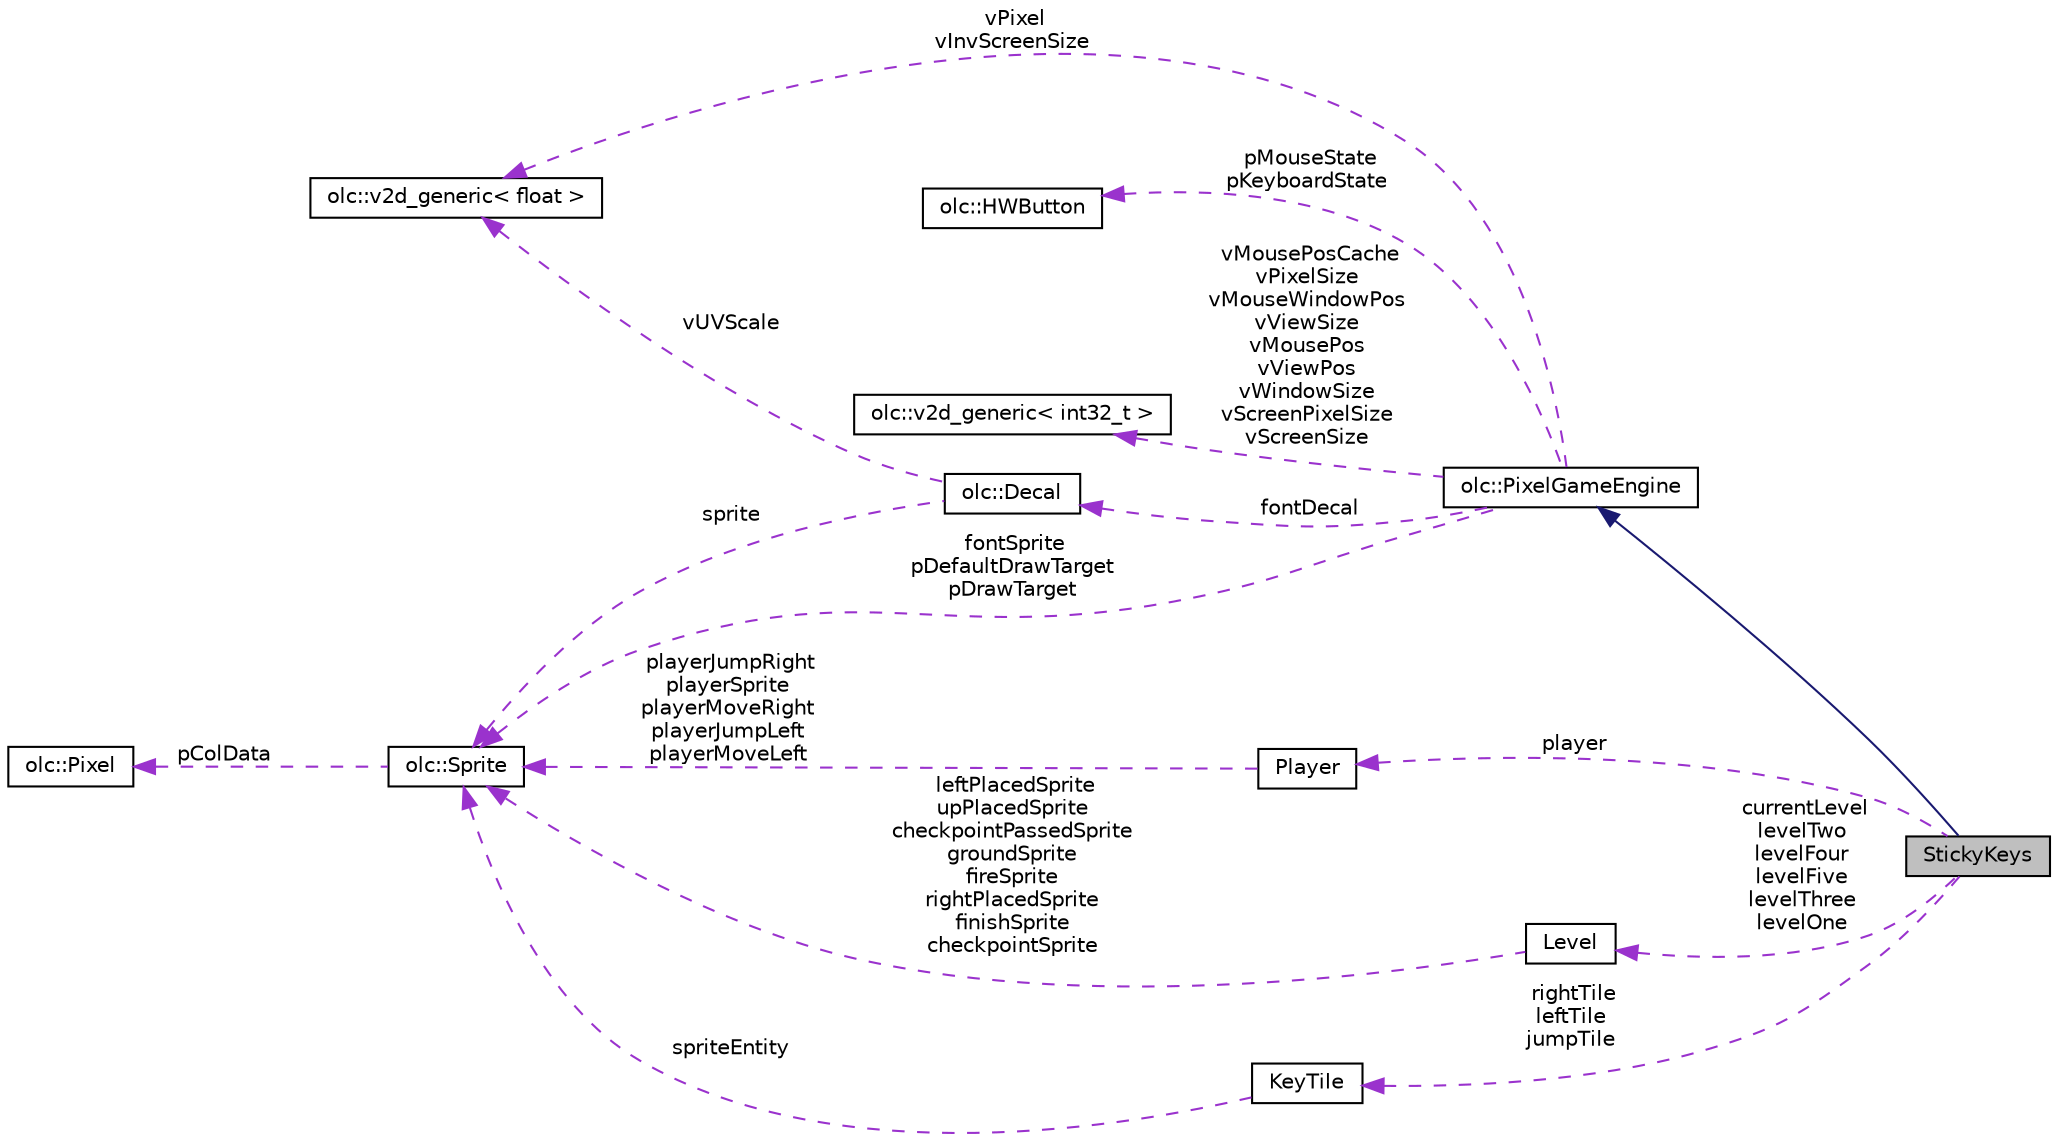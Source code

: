 digraph "StickyKeys"
{
 // LATEX_PDF_SIZE
  edge [fontname="Helvetica",fontsize="10",labelfontname="Helvetica",labelfontsize="10"];
  node [fontname="Helvetica",fontsize="10",shape=record];
  rankdir="LR";
  Node1 [label="StickyKeys",height=0.2,width=0.4,color="black", fillcolor="grey75", style="filled", fontcolor="black",tooltip="This represents the actual engine of the StickyKeys game."];
  Node2 -> Node1 [dir="back",color="midnightblue",fontsize="10",style="solid",fontname="Helvetica"];
  Node2 [label="olc::PixelGameEngine",height=0.2,width=0.4,color="black", fillcolor="white", style="filled",URL="$classolc_1_1PixelGameEngine.html",tooltip=" "];
  Node3 -> Node2 [dir="back",color="darkorchid3",fontsize="10",style="dashed",label=" fontDecal" ,fontname="Helvetica"];
  Node3 [label="olc::Decal",height=0.2,width=0.4,color="black", fillcolor="white", style="filled",URL="$classolc_1_1Decal.html",tooltip=" "];
  Node4 -> Node3 [dir="back",color="darkorchid3",fontsize="10",style="dashed",label=" sprite" ,fontname="Helvetica"];
  Node4 [label="olc::Sprite",height=0.2,width=0.4,color="black", fillcolor="white", style="filled",URL="$classolc_1_1Sprite.html",tooltip=" "];
  Node5 -> Node4 [dir="back",color="darkorchid3",fontsize="10",style="dashed",label=" pColData" ,fontname="Helvetica"];
  Node5 [label="olc::Pixel",height=0.2,width=0.4,color="black", fillcolor="white", style="filled",URL="$structolc_1_1Pixel.html",tooltip=" "];
  Node6 -> Node3 [dir="back",color="darkorchid3",fontsize="10",style="dashed",label=" vUVScale" ,fontname="Helvetica"];
  Node6 [label="olc::v2d_generic\< float \>",height=0.2,width=0.4,color="black", fillcolor="white", style="filled",URL="$structolc_1_1v2d__generic.html",tooltip=" "];
  Node7 -> Node2 [dir="back",color="darkorchid3",fontsize="10",style="dashed",label=" pMouseState\npKeyboardState" ,fontname="Helvetica"];
  Node7 [label="olc::HWButton",height=0.2,width=0.4,color="black", fillcolor="white", style="filled",URL="$structolc_1_1HWButton.html",tooltip=" "];
  Node8 -> Node2 [dir="back",color="darkorchid3",fontsize="10",style="dashed",label=" vMousePosCache\nvPixelSize\nvMouseWindowPos\nvViewSize\nvMousePos\nvViewPos\nvWindowSize\nvScreenPixelSize\nvScreenSize" ,fontname="Helvetica"];
  Node8 [label="olc::v2d_generic\< int32_t \>",height=0.2,width=0.4,color="black", fillcolor="white", style="filled",URL="$structolc_1_1v2d__generic.html",tooltip=" "];
  Node4 -> Node2 [dir="back",color="darkorchid3",fontsize="10",style="dashed",label=" fontSprite\npDefaultDrawTarget\npDrawTarget" ,fontname="Helvetica"];
  Node6 -> Node2 [dir="back",color="darkorchid3",fontsize="10",style="dashed",label=" vPixel\nvInvScreenSize" ,fontname="Helvetica"];
  Node9 -> Node1 [dir="back",color="darkorchid3",fontsize="10",style="dashed",label=" rightTile\nleftTile\njumpTile" ,fontname="Helvetica"];
  Node9 [label="KeyTile",height=0.2,width=0.4,color="black", fillcolor="white", style="filled",URL="$classKeyTile.html",tooltip="This class represents the KeyTile object."];
  Node4 -> Node9 [dir="back",color="darkorchid3",fontsize="10",style="dashed",label=" spriteEntity" ,fontname="Helvetica"];
  Node10 -> Node1 [dir="back",color="darkorchid3",fontsize="10",style="dashed",label=" player" ,fontname="Helvetica"];
  Node10 [label="Player",height=0.2,width=0.4,color="black", fillcolor="white", style="filled",URL="$classPlayer.html",tooltip="This class represents the playable character object."];
  Node4 -> Node10 [dir="back",color="darkorchid3",fontsize="10",style="dashed",label=" playerJumpRight\nplayerSprite\nplayerMoveRight\nplayerJumpLeft\nplayerMoveLeft" ,fontname="Helvetica"];
  Node11 -> Node1 [dir="back",color="darkorchid3",fontsize="10",style="dashed",label=" currentLevel\nlevelTwo\nlevelFour\nlevelFive\nlevelThree\nlevelOne" ,fontname="Helvetica"];
  Node11 [label="Level",height=0.2,width=0.4,color="black", fillcolor="white", style="filled",URL="$classLevel.html",tooltip="This class represents each level in the game."];
  Node4 -> Node11 [dir="back",color="darkorchid3",fontsize="10",style="dashed",label=" leftPlacedSprite\nupPlacedSprite\ncheckpointPassedSprite\ngroundSprite\nfireSprite\nrightPlacedSprite\nfinishSprite\ncheckpointSprite" ,fontname="Helvetica"];
}
